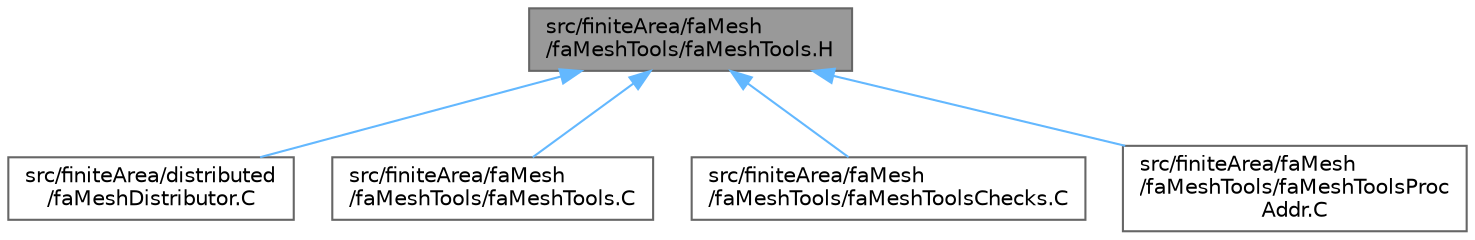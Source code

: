 digraph "src/finiteArea/faMesh/faMeshTools/faMeshTools.H"
{
 // LATEX_PDF_SIZE
  bgcolor="transparent";
  edge [fontname=Helvetica,fontsize=10,labelfontname=Helvetica,labelfontsize=10];
  node [fontname=Helvetica,fontsize=10,shape=box,height=0.2,width=0.4];
  Node1 [id="Node000001",label="src/finiteArea/faMesh\l/faMeshTools/faMeshTools.H",height=0.2,width=0.4,color="gray40", fillcolor="grey60", style="filled", fontcolor="black",tooltip=" "];
  Node1 -> Node2 [id="edge1_Node000001_Node000002",dir="back",color="steelblue1",style="solid",tooltip=" "];
  Node2 [id="Node000002",label="src/finiteArea/distributed\l/faMeshDistributor.C",height=0.2,width=0.4,color="grey40", fillcolor="white", style="filled",URL="$faMeshDistributor_8C.html",tooltip=" "];
  Node1 -> Node3 [id="edge2_Node000001_Node000003",dir="back",color="steelblue1",style="solid",tooltip=" "];
  Node3 [id="Node000003",label="src/finiteArea/faMesh\l/faMeshTools/faMeshTools.C",height=0.2,width=0.4,color="grey40", fillcolor="white", style="filled",URL="$faMeshTools_8C.html",tooltip=" "];
  Node1 -> Node4 [id="edge3_Node000001_Node000004",dir="back",color="steelblue1",style="solid",tooltip=" "];
  Node4 [id="Node000004",label="src/finiteArea/faMesh\l/faMeshTools/faMeshToolsChecks.C",height=0.2,width=0.4,color="grey40", fillcolor="white", style="filled",URL="$faMeshToolsChecks_8C.html",tooltip=" "];
  Node1 -> Node5 [id="edge4_Node000001_Node000005",dir="back",color="steelblue1",style="solid",tooltip=" "];
  Node5 [id="Node000005",label="src/finiteArea/faMesh\l/faMeshTools/faMeshToolsProc\lAddr.C",height=0.2,width=0.4,color="grey40", fillcolor="white", style="filled",URL="$faMeshToolsProcAddr_8C.html",tooltip=" "];
}
